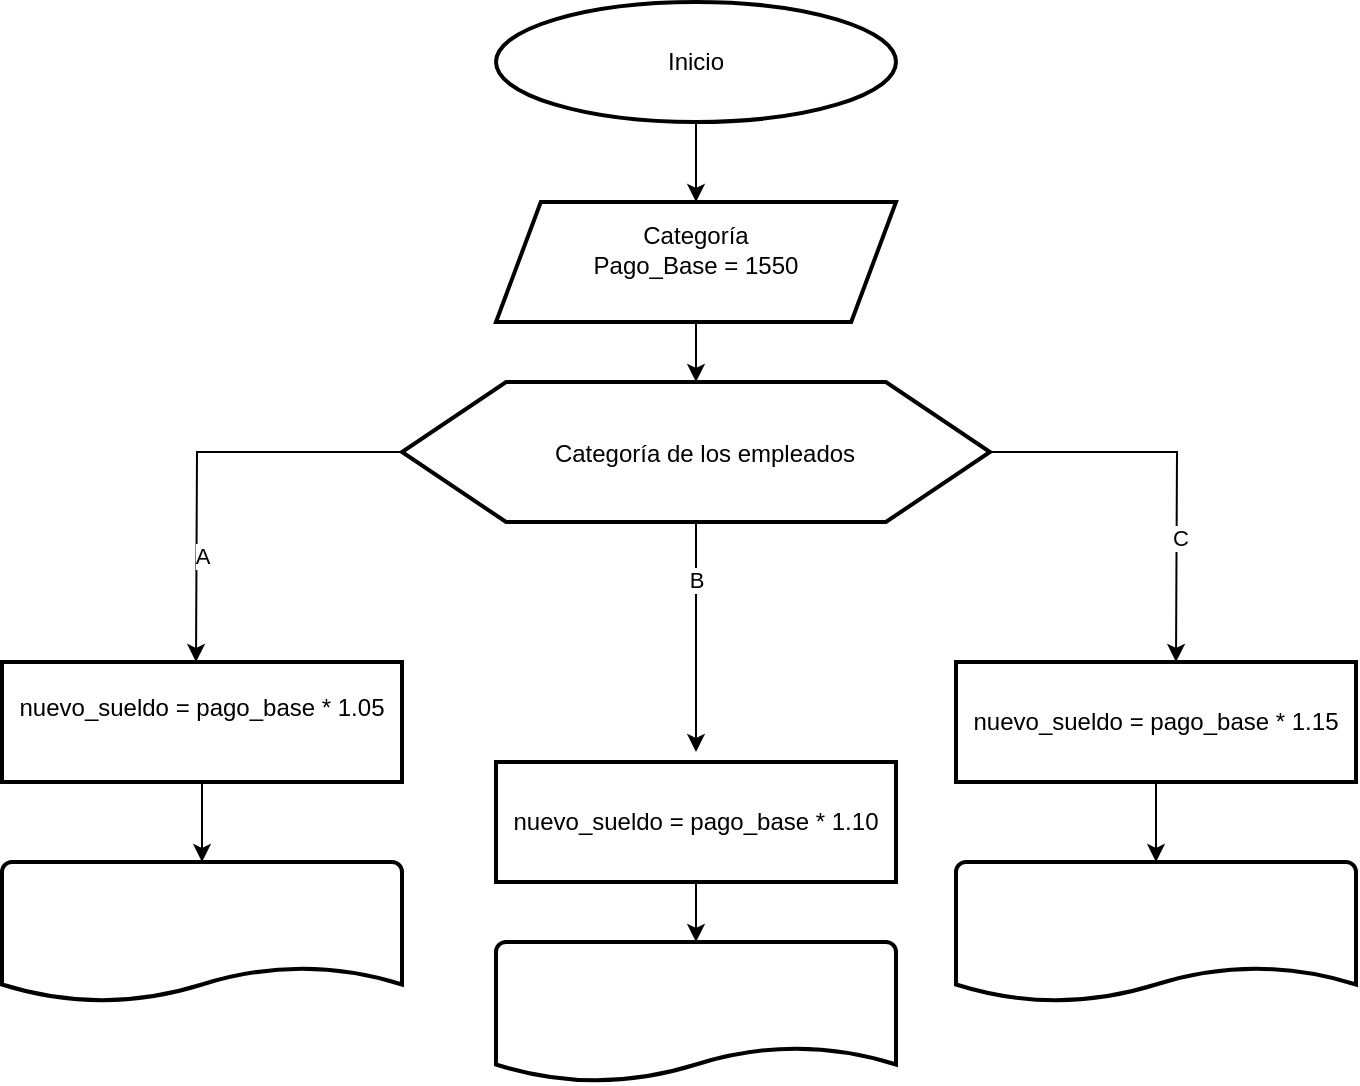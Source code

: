 <mxfile version="27.1.6">
  <diagram name="Página-1" id="NQ3BYdyoQGX2js3DKj3Q">
    <mxGraphModel dx="1034" dy="570" grid="1" gridSize="10" guides="1" tooltips="1" connect="1" arrows="1" fold="1" page="1" pageScale="1" pageWidth="850" pageHeight="1100" math="0" shadow="0">
      <root>
        <mxCell id="0" />
        <mxCell id="1" parent="0" />
        <mxCell id="ZuHbYVunxRSJGYDRrWry-3" value="" style="edgeStyle=orthogonalEdgeStyle;rounded=0;orthogonalLoop=1;jettySize=auto;html=1;" edge="1" parent="1" source="ZuHbYVunxRSJGYDRrWry-1" target="ZuHbYVunxRSJGYDRrWry-2">
          <mxGeometry relative="1" as="geometry" />
        </mxCell>
        <mxCell id="ZuHbYVunxRSJGYDRrWry-1" value="Inicio" style="strokeWidth=2;html=1;shape=mxgraph.flowchart.start_1;whiteSpace=wrap;" vertex="1" parent="1">
          <mxGeometry x="290" y="30" width="200" height="60" as="geometry" />
        </mxCell>
        <mxCell id="ZuHbYVunxRSJGYDRrWry-11" value="" style="edgeStyle=orthogonalEdgeStyle;rounded=0;orthogonalLoop=1;jettySize=auto;html=1;" edge="1" parent="1" source="ZuHbYVunxRSJGYDRrWry-2">
          <mxGeometry relative="1" as="geometry">
            <mxPoint x="390" y="220" as="targetPoint" />
          </mxGeometry>
        </mxCell>
        <mxCell id="ZuHbYVunxRSJGYDRrWry-2" value="Categoría&lt;div&gt;Pago_Base = 1550&lt;/div&gt;&lt;pre&gt;&lt;div&gt;&lt;/div&gt;&lt;/pre&gt;" style="shape=parallelogram;html=1;strokeWidth=2;perimeter=parallelogramPerimeter;whiteSpace=wrap;rounded=1;arcSize=0;size=0.112;" vertex="1" parent="1">
          <mxGeometry x="290" y="130" width="200" height="60" as="geometry" />
        </mxCell>
        <mxCell id="ZuHbYVunxRSJGYDRrWry-27" value="" style="edgeStyle=orthogonalEdgeStyle;rounded=0;orthogonalLoop=1;jettySize=auto;html=1;" edge="1" parent="1" source="ZuHbYVunxRSJGYDRrWry-30">
          <mxGeometry relative="1" as="geometry">
            <mxPoint x="140" y="360" as="targetPoint" />
          </mxGeometry>
        </mxCell>
        <mxCell id="ZuHbYVunxRSJGYDRrWry-40" value="A" style="edgeLabel;html=1;align=center;verticalAlign=middle;resizable=0;points=[];" vertex="1" connectable="0" parent="ZuHbYVunxRSJGYDRrWry-27">
          <mxGeometry x="0.489" y="2" relative="1" as="geometry">
            <mxPoint as="offset" />
          </mxGeometry>
        </mxCell>
        <mxCell id="ZuHbYVunxRSJGYDRrWry-28" value="" style="edgeStyle=orthogonalEdgeStyle;rounded=0;orthogonalLoop=1;jettySize=auto;html=1;" edge="1" parent="1" source="ZuHbYVunxRSJGYDRrWry-30">
          <mxGeometry relative="1" as="geometry">
            <mxPoint x="630" y="360" as="targetPoint" />
          </mxGeometry>
        </mxCell>
        <mxCell id="ZuHbYVunxRSJGYDRrWry-42" value="C" style="edgeLabel;html=1;align=center;verticalAlign=middle;resizable=0;points=[];" vertex="1" connectable="0" parent="ZuHbYVunxRSJGYDRrWry-28">
          <mxGeometry x="0.375" y="1" relative="1" as="geometry">
            <mxPoint as="offset" />
          </mxGeometry>
        </mxCell>
        <mxCell id="ZuHbYVunxRSJGYDRrWry-39" value="" style="edgeStyle=orthogonalEdgeStyle;rounded=0;orthogonalLoop=1;jettySize=auto;html=1;" edge="1" parent="1" source="ZuHbYVunxRSJGYDRrWry-30">
          <mxGeometry relative="1" as="geometry">
            <mxPoint x="390" y="405" as="targetPoint" />
          </mxGeometry>
        </mxCell>
        <mxCell id="ZuHbYVunxRSJGYDRrWry-41" value="B" style="edgeLabel;html=1;align=center;verticalAlign=middle;resizable=0;points=[];" vertex="1" connectable="0" parent="ZuHbYVunxRSJGYDRrWry-39">
          <mxGeometry x="-0.498" relative="1" as="geometry">
            <mxPoint as="offset" />
          </mxGeometry>
        </mxCell>
        <mxCell id="ZuHbYVunxRSJGYDRrWry-30" value="" style="verticalLabelPosition=bottom;verticalAlign=top;html=1;shape=hexagon;perimeter=hexagonPerimeter2;arcSize=6;size=0.177;strokeWidth=2;container=1;" vertex="1" parent="1">
          <mxGeometry x="243" y="220" width="294" height="70" as="geometry">
            <mxRectangle x="243" y="220" width="50" height="40" as="alternateBounds" />
          </mxGeometry>
        </mxCell>
        <mxCell id="ZuHbYVunxRSJGYDRrWry-32" value="" style="shape=table;startSize=0;container=1;collapsible=1;childLayout=tableLayout;fixedRows=1;rowLines=0;fontStyle=0;align=center;resizeLast=1;strokeColor=none;fillColor=none;collapsible=0;whiteSpace=wrap;html=1;" vertex="1" parent="ZuHbYVunxRSJGYDRrWry-30">
          <mxGeometry x="37" width="193" height="70" as="geometry" />
        </mxCell>
        <mxCell id="ZuHbYVunxRSJGYDRrWry-33" value="" style="shape=tableRow;horizontal=0;startSize=0;swimlaneHead=0;swimlaneBody=0;fillColor=none;collapsible=0;dropTarget=0;points=[[0,0.5],[1,0.5]];portConstraint=eastwest;top=0;left=0;right=0;bottom=0;" vertex="1" parent="ZuHbYVunxRSJGYDRrWry-32">
          <mxGeometry width="193" height="70" as="geometry" />
        </mxCell>
        <mxCell id="ZuHbYVunxRSJGYDRrWry-34" value="" style="shape=partialRectangle;connectable=0;fillColor=none;top=0;left=0;bottom=0;right=0;editable=1;overflow=hidden;" vertex="1" parent="ZuHbYVunxRSJGYDRrWry-33">
          <mxGeometry width="30" height="70" as="geometry">
            <mxRectangle width="30" height="70" as="alternateBounds" />
          </mxGeometry>
        </mxCell>
        <mxCell id="ZuHbYVunxRSJGYDRrWry-35" value="Categoría de los empleados" style="shape=partialRectangle;connectable=0;fillColor=none;top=0;left=0;bottom=0;right=0;align=center;spacingLeft=6;overflow=hidden;" vertex="1" parent="ZuHbYVunxRSJGYDRrWry-33">
          <mxGeometry x="30" width="163" height="70" as="geometry">
            <mxRectangle width="163" height="70" as="alternateBounds" />
          </mxGeometry>
        </mxCell>
        <mxCell id="ZuHbYVunxRSJGYDRrWry-49" value="" style="edgeStyle=orthogonalEdgeStyle;rounded=0;orthogonalLoop=1;jettySize=auto;html=1;" edge="1" parent="1" source="ZuHbYVunxRSJGYDRrWry-43" target="ZuHbYVunxRSJGYDRrWry-46">
          <mxGeometry relative="1" as="geometry" />
        </mxCell>
        <mxCell id="ZuHbYVunxRSJGYDRrWry-43" value="&lt;div&gt;nuevo_sueldo = pago_base * 1.05&lt;/div&gt;&lt;div&gt;&lt;br&gt;&lt;/div&gt;" style="rounded=1;whiteSpace=wrap;html=1;absoluteArcSize=1;arcSize=0;strokeWidth=2;" vertex="1" parent="1">
          <mxGeometry x="43" y="360" width="200" height="60" as="geometry" />
        </mxCell>
        <mxCell id="ZuHbYVunxRSJGYDRrWry-50" value="" style="edgeStyle=orthogonalEdgeStyle;rounded=0;orthogonalLoop=1;jettySize=auto;html=1;" edge="1" parent="1" source="ZuHbYVunxRSJGYDRrWry-44" target="ZuHbYVunxRSJGYDRrWry-47">
          <mxGeometry relative="1" as="geometry" />
        </mxCell>
        <mxCell id="ZuHbYVunxRSJGYDRrWry-44" value="nuevo_sueldo = pago_base * 1.10" style="rounded=1;whiteSpace=wrap;html=1;absoluteArcSize=1;arcSize=0;strokeWidth=2;" vertex="1" parent="1">
          <mxGeometry x="290" y="410" width="200" height="60" as="geometry" />
        </mxCell>
        <mxCell id="ZuHbYVunxRSJGYDRrWry-51" value="" style="edgeStyle=orthogonalEdgeStyle;rounded=0;orthogonalLoop=1;jettySize=auto;html=1;" edge="1" parent="1" source="ZuHbYVunxRSJGYDRrWry-45" target="ZuHbYVunxRSJGYDRrWry-48">
          <mxGeometry relative="1" as="geometry" />
        </mxCell>
        <mxCell id="ZuHbYVunxRSJGYDRrWry-45" value="nuevo_sueldo = pago_base * 1.15" style="rounded=1;whiteSpace=wrap;html=1;absoluteArcSize=1;arcSize=0;strokeWidth=2;" vertex="1" parent="1">
          <mxGeometry x="520" y="360" width="200" height="60" as="geometry" />
        </mxCell>
        <mxCell id="ZuHbYVunxRSJGYDRrWry-46" value="" style="strokeWidth=2;html=1;shape=mxgraph.flowchart.document2;whiteSpace=wrap;size=0.25;" vertex="1" parent="1">
          <mxGeometry x="43" y="460" width="200" height="70" as="geometry" />
        </mxCell>
        <mxCell id="ZuHbYVunxRSJGYDRrWry-47" value="" style="strokeWidth=2;html=1;shape=mxgraph.flowchart.document2;whiteSpace=wrap;size=0.25;" vertex="1" parent="1">
          <mxGeometry x="290" y="500" width="200" height="70" as="geometry" />
        </mxCell>
        <mxCell id="ZuHbYVunxRSJGYDRrWry-48" value="" style="strokeWidth=2;html=1;shape=mxgraph.flowchart.document2;whiteSpace=wrap;size=0.25;" vertex="1" parent="1">
          <mxGeometry x="520" y="460" width="200" height="70" as="geometry" />
        </mxCell>
      </root>
    </mxGraphModel>
  </diagram>
</mxfile>
